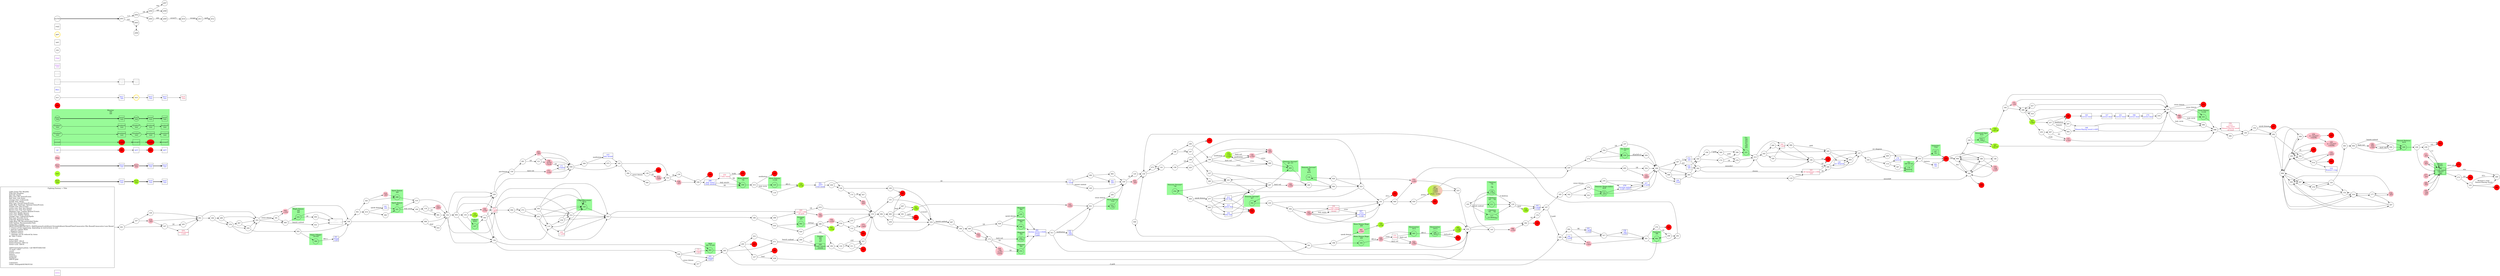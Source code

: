 digraph {
	// graph defaults
	rankdir=LR
	mclimit=50
	nodesep=.3 // changes horizontal separation of nodes
	ranksep=.4 // changes vertical separation of nodes
	node [height=.7
		width=.7
		shape=ellipse
		margin=0]
	edge[weight=5]
	stylesheet="../style.css"
	
	subgraph ShopMenu {
		node [fontcolor = "purple" shape = "rect" margin = 0.1]
		menu
	}

	// a box for a graph label
	// note that you can override the defaults set above
	title [label = "Fighting Fantasy --: Title\n\n \
		Light Green Fill: Benefits\l \
		Pink Fill: Penalties\l \
		Red Fill: Death\l \
		Blue Text: Key Items/Events\l \
		Red Text: Lost Items\l \
		Orange Text: Codewords\l \
		Purple Text: Shops\l \
		Blue Line: Forced Items/Events\l \
		Light Blue Text/Line: Optional Items/Events\l \
		Purple Line: Dice Events\l \
		Green Line: Stat Test Passed\l \
		Brown Line: Stat Test Failed\l \
		Magenta Line: Combat Related Events\l \
		Grey Text: Riddle Answer\l \
		Grey Line: Hidden Option\l \
		Orange Line: Codewords/Spells\l \
		Red Line: Possible Error\l \
		Gold Fill: Required Nodes\l \
		Light Blue Fill: Recommended Nodes\l \
		Gold Outline: Recommended Path\l \
		Green Box: Combat\l \
		SK/ST/LK/AT/AR/TM/CW/CL: Skill/Stamina/Luck/Attack Strength/Attack Round/Time/Consecutive Win Round/Consecutive Lose Round\l \
		?: Chance of this happening, depending on instructions in text\l \
		*: Special Combat Rules\l \
		-: Negative Status\l \
		+: Positive Status\l \
		^: Damage can be reduced by items\l \
		@: Take 2 items\l\l \
		Starts with:\l \
		Initial Skill: 1d6+6\l \
		Initial Stamina: 2d6+12\l \
		Initial Luck: 1d6+6\l\l \
		skill/stamina/luck potion: +all SK/ST/LK&1ILK\l \
		10 meal: +4ST\l \
		sword\l \
		leather armor\l \
		lantern\l \
		tinderbox\l \
		backpack\l \
		2d6+6 gold\l\l \
		Comments:\l \
		Order: item/gold/AT/SK/ST/LK\l \
		"
		shape = "box"
		margin = 0.1]
		
	subgraph Boost {
		node [style = "filled" color = "greenyellow"]
		boo1 [label = "\N\n text"]
		boo3 [label = "\N\n text"]
		029 [label = "\N\n +all LK"]
		103 [label = "\N\n +1LK"]
		133 [label = "\N\n +1ST\n +1LK"]
		144 [label = "\N\n +1LK"]
		230 [label = "\N\n +1LK"]
		267 [label = "\N\n +4ST"]
		285 [label = "\N\n +1SK\n +2LK"]
		287 [color = "greenyellow:pink" label = "\N\n +I1SK\n +2ILK\n +1EV?\n (!holy circle)"]
		301 [label = "\N\n +1LK"]
		318 [label = "\N\n +4ST"]
		321 [label = "\N\n +4ST"]
		397 [label = "\N\n +all ST"]
		bstt
	}

	subgraph Damage {
		node [style = "filled" color = "pink"]
		dam1 [label = "\N\n text"]
		dam3 [label = "\N\n text"]
		005 [label = "\N\n -4ST"]
		010 [label = "\N\n -2dST"]
		012 [label = "\N\n -1dST"]
		017 [label = "\N\n +2EV"]
		036 [label = "\N\n -6ST"]
		038 [label = "\N\n -2ST"]
		039 [label = "\N\n -1ST"]
		045 [label = "\N\n +1EV"]
		046 [label = "\N\n -2ST"]
		049 [label = "\N\n +2EV"]
		055 [label = "\N\n -3ST"]
		077 [label = "\N\n -2ST"]
		086 [label = "\N\n +1EV"]
		108 [label = "\N\n +1EV"]
		111 [label = "\N\n -4ST"]
		135 [label = "\N\n -2dST"]
		137 [label = "\N\n +1EV"]
		149 [label = "\N\n +1EV"]
		151 [label = "\N\n -1ST"]
		155 [label = "\N\n -2dST"]
		162 [label = "\N\n -2ST"]
		169 [label = "\N\n -0~1dx2ST?\n (1dxSK)"]
		188 [label = "\N\n -4ST\n +1EV"]
		200 [label = "\N\n +1EV"]
		208 [label = "\N\n -3x?ST\n (?xLK)"]
		210 [label = "\N\n -4ST"]
		216 [label = "\N\n -1SK\n +1EV"]
		219 [label = "\N\n -2ST"]
		225 [label = "\N\n +2EV"]
		256 [label = "\N\n -0~1dx2ST?\n (1dxSK)"]
		264 [label = "\N\n -6ST"]
		268 [label = "\N\n -2ST"]
		271 [label = "\N\n +1EV"]
		275 [label = "\N\n -1dST"]
		284 [label = "\N\n -5ST"]
		304 [label = "\N\n -?SK\n -?x2ST\n (?xLK)"]
		305 [label = "\N\n -1dST"]
		319 [label = "\N\n -3ST"]
		332 [label = "\N\n -2ST"]
		350 [label = "\N\n +1EV"]
		355 [label = "\N\n -1SK\n -3ST"]
		374 [label = "\N\n +2EV"]
		387 [label = "\N\n +1EV"]
		ddgg
	}
	
	subgraph Death {
		node [style = "filled" color = "red"]
		ddt
		ddt2
		monddt
		monddt2
		013
		022
		023
		030
		041
		043
		052
		054
		070
		089
		091
		099
		109
		120
		132
		138
		176
		192
		222
		224
		252
		258
		278
		325
		343
		360
		366
		384
		386
		395
		ddtt
	}

	subgraph Key_Item {
		node [fontcolor = "blue" shape = "rect"]
		key1 [label = "\N\n info" tooltip = "info text"]
		key2 [label = "\N\n text"]
		key3 [label = "\N\n text"]
		key4 [fontcolor = "crimson" label = "\N\n -text"]
		boo2 [class = "bst" label = "\N\n text"]
		boo4 [class = "bst" label = "\N\n text"]
		boo5 [class = "bst" label = "\N\n text"]
		dam2 [class = "ddg" label = "\N\n text"]
		dam4 [class = "ddg" label = "\N\n text"]
		dam5 [class = "ddg" label = "\N\n text"]
		opt
		opt2 [class = "bst"]
		opt3 [class = "bst"]
		009 [class = "ddg" fontcolor = "crimson" label = "\N\n -sword (-1SK)\n -all gold"]
		016 [class = "ddg" fontcolor = "crimson" label = "\N\n wraith-blood\n +1EV"]
		025 [label = "\N\n holy amulet"]
		027 [class = "bst" label = "\N\n -cross\n seal worm\n +1LK"]
		032 [class = "bst" label = "\N\n info\n +2ST" tooltip = "death-on-the-marsh"]
		034 [label = "\N\n info" tooltip = "tower & eye threats, Shagrat into tower, seek left balance, seek the pool"]
		042 [class = "bst" label = "\N\n Samatz\n +2ST"]
		044 [label = "\N\n info" tooltip = "pool of dunningham"]
		050 [fontcolor = "crimson" label = "\N\n -? holy water"]
		072 [class = "bst" fontcolor = "crimson" label = "\N\n -3 gold\n +4ST"]
		074 [label = "\N\n info" tooltip = "tower & eye threats, Crakanat into tower, seek right balance, seek the pool"]
		078 [label = "\N\n heroism potion\n (+2AT +2ST)"]
		082 [label = "\N\n fire"]
		102 [class = "bst" label = "\N\n 3 meal\n +1LK"]
		113 [label = "\N\n 1 meal"]
		128 [label = "\N\n orc disguise"]
		160 [label = "\N\n 2 gold"]
		164 [fontcolor = "crimson" label = "\N\n -? holy water\n mouth sealed\n (even)"]
		167 [label = "\N\n correct door"]
		170 [label = "\N\n lantern"]
		174 [class = "ddg" fontcolor = "crimson" label = "\N\n -talent\n +2EV"]
		189 [label = "\N\n cloak"]
		201 [label = "\N\n correct door"]
		202 [fontcolor = "crimson" label = "\N\n -1 gold"]
		213 [label = "\N\n red dial"]
		218 [label = "\N\n Branner's ring"]
		236 [class = "bst" label = "\N\n info\n +2ST" tooltip = "pyramid of bone"]
		239 [label = "\N\n blue dial"]
		241 [label = "\N\n info" tooltip = "cragrock peaks"]
		257 [label = "\N\n 12 gold"]
		261 [class = "bst" label = "\N\n 2 gold\n +1LK"]
		279 [label = "\N\n correct door"]
		286 [label = "\N\n -holy water?\n (!holy amulet)"]
		293 [label = "\N\n destiny potion (+4LK)\n sword\n 5 gold"]
		315 [label = "\N\n green dial"]
		320 [fontcolor = "crimson" label = "\N\n -? gold"]
		336 [fontcolor = "crimson" label = "\N\n -cross\n -holy water\n -Demon-Slaying sword\n -all meal"]
		341 [class = "ddg" label = "\N\n friend\n +2EV"]
		348 [label = "\N\n Demon-Slaying sword (+4AT)"]
		351 [class = "ddg" label = "\N\n -2ST?\n (!eat meal)"]
		365 [label = "\N\n correct door"]
		369 [class = "ddg" fontcolor = "crimson" label = "\N\n -all equipment (-1SK)\n -2ST"]
		371 [label = "\N\n +talent"]
		375 [fontcolor = "crimson" label = "\N\n -cross"]
		396 [label = "\N\n correct door"]
		kkyy
	}
	
	subgraph Key_Word {
		node [fontcolor = "grey" shape = "rect"]
		wrd1 [label = "\N\n text"]
		wrd2 [label = "\N\n text"]
		wrd3 [label = "\N\n text"]
		277 [label = "\N\n parchment: 150"]
		wrdd
	}
	
	subgraph Shop {
		node [fontcolor = "purple" shape = "rect"]
		shop1 [label = "\N\n text"]
		shpp
	}
	
	subgraph Combat {
		style = "filled" color = "palegreen"
		subgraph cluster_00 {
			label = "Monster\n 0/0\n 0/0"
			mon1 [label = "\N\n text"]
			mon2 [shape = "rect" class = "kky" label = "\N\n text"]
			mon3 [label = "\N\n text"]
			mon4 [shape = "rect" class = "kky" label = "\N\n text"]
			mon5 [shape = "rect" class = "kky" label = "\N\n text"]
			monboo1 [class = "bst" label = "\N\n text"]
			monboo2 [shape = "rect" class = "bst kky" label = "\N\n text"]
			monboo3 [class = "bst" label = "\N\n text"]
			monboo4 [shape = "rect" class = "bst kky" label = "\N\n text"]
			monboo5 [shape = "rect" class = "bst kky" label = "\N\n text"]
			mondam1 [class = "ddg" label = "\N\n text"]
			mondam2 [shape = "rect" class = "ddg kky" label = "\N\n text"]
			mondam3 [class = "ddg" label = "\N\n text"]
			mondam4 [shape = "rect" class = "ddg kky" label = "\N\n text"]
			mondam5 [shape = "rect" class = "ddg kky" label = "\N\n text"]
			monopt [shape = "rect" class = "bst kky"]
			monddt
			monopt2 [shape = "rect" class = "bst kky"]
			monddt2
			monopt3 [shape = "rect" class = "bst kky"]
		}

		subgraph cluster_01 {
			label = "Kremper\n 6/5"
			002
		}
		
		subgraph cluster_02 {
			label = "Magrand\n 6/6"
			048
		}
		
		subgraph cluster_03 {
			label = "Armoured Ogre\n 9/10"
			053 [label = "\N\n -1DG"]
		}
		
		subgraph cluster_04 {
			label = "Tentacles\n 9/8"
			062
		}
		
		subgraph cluster_05 {
			label = "Wolf\n 8/6 7/5 6/9"
			063
		}
		
		subgraph cluster_06 {
			label = "Abomination\n 6/13"
			065
		}
		
		subgraph cluster_07 {
			label = "Moon Demon Mage\n 6/9"
			104
		}
		
		subgraph cluster_08 {
			label = "Demonic Servent*\n 6/6\n 7/8\n 8/10"
			116
		}
		
		subgraph cluster_09 {
			label = "? Skeleton\n 7/6 ... 7/6"
			117 [label = "\N\n -1d skeleton"]
		}
		
		subgraph cluster_10 {
			label = "Moon Demons\n 11/24"
			123
		}
		
		subgraph cluster_11 {
			label = "Chaos Mercenary\n 8/10"
			145
		}
		
		subgraph cluster_12 {
			label = "? Skeleton\n 7/6\n ...\n 7/6"
			156 [label = "\N\n +1AT"]
		}
		
		subgraph cluster_13 {
			label = "Spirit Demon\n 8/8"
			161
		}
		
		subgraph cluster_14 {
			label = "Demonic Shape-shifter\n 9/10"
			171 [class = "ddg" label = "\N\n -2ST"]
		}
		
		subgraph cluster_15 {
			label = "Orc\n 6/6 5/5 4/7"
			179 [shape = "rect" class = "kky" label = "\N\n lantern"]
		}
		
		subgraph cluster_16 {
			label = "? Skeleton\n 7/6 ... 7/6"
			211
		}
		
		subgraph cluster_17 {
			label = "Moon Demon\n 7/10"
			221 [label = "\N\n -1AT"]
		}
		
		subgraph cluster_18 {
			label = "Orc\n 5/6\n 5/5\n 3/7\n 7/6\n 6/6\n 4/5"
			231
		}
		
		subgraph cluster_19 {
			label = "Blight Demon\n 9/4\n 8/6"
			232
		}
		
		subgraph cluster_20 {
			label = "Magrand\n 6/6"
			235
		}
		
		subgraph cluster_21 {
			label = "Magrand\n 5/6"
			243 [class = "ddg" label = "\N\n +1EV"]
		}
		
		subgraph cluster_22 {
			label = "Abomination\n 10/13"
			248 [label = "\N\n -?EST"]
		}
		
		subgraph cluster_23 {
			label = "Orc Driver\n 7/7"
			250
		}
		
		subgraph cluster_24 {
			label = "Demonic Servent*\n 7/6"
			254
		}
		
		subgraph cluster_25 {
			label = "Demonic Servent*\n 8/7 7/7"
			263
		}
		
		subgraph cluster_26 {
			label = "Spirit Demon\n 8/8"
			298
		}
		
		subgraph cluster_27 {
			label = "Tentacles*\n 7/10"
			307 [shape = "rect" class = "kky" label = "\N\n fire"]
		}
		
		subgraph cluster_28 {
			label = "Zombie\n 6/6\n 7/5\n 5/7"
			328 [shape = "rect" class = "kky" label = "\N\n -? holy water\n -?dEST"]
		}
		
		subgraph cluster_29 {
			label = "Horned Skeleton\n 8/14"
			329
		}
		
		subgraph cluster_30 {
			label = "Great Demon\n 11/18"
			331
		}
		
		subgraph cluster_31 {
			label = "Zombie\n 7/8 6/7"
			328 [shape = "rect" class = "kky" label = "\N\n -holy water\n -zombie"]
		}
		
		subgraph cluster_32 {
			label = "Calbert\n 8/10"
			337
		}
		
		subgraph cluster_33 {
			label = "Demonic Servent*\n 6/7"
			352
		}
		
		subgraph cluster_34 {
			label = "Moon Demon\n 7/6"
			359
		}
		
		subgraph cluster_35 {
			label = "Magrand\n 6/6"
			372
		}
		
		subgraph cluster_36 {
			label = "Moon Demon Mage\n 6/9"
			387
		}
		
		subgraph cluster_37 {
			label = "Angry Villager\n 5/5 6/5"
			390
		}
		
		subgraph cluster_38 {
			label = "Myurr\n 14/25"
			398 [shape = "rect" class = "kky" label = "\N\n -? holy water\n -?dEST?\n (SK)"]
		}
		
		cbtt
	}

	subgraph Optional {
		node [shape = "rect" class = "opt kky"]
		opt [class = "opt kky"]
		monopt [class = "opt kky"]
		opt2 [class = "opt kky"]
		monopt2 [class = "opt kky"]
		opt3 [class = "opt kky"]
		monopt3 [class = "opt kky"]
		optt
	}
	
	subgraph Path {
		node [class = "path" penwidth = 3 color = "gold"]
		txt2
		key2 [class = "path"]
		wrd2 [class = "path"]
		key3
		wrd3
		boo3 [class = "path"]
		boo4 [class = "path bst"]
		boo5
		dam3 [class = "path"]
		dam4 [class = "path ddg"]
		dam5
		monboo3 [class = "path bst"]
		monboo4 [class = "path bst kky"]
		monboo5
		mondam3 [class = "path ddg"]
		mondam4 [class = "path ddg kky"]
		mondam5
		mon3 [class = "path"]
		mon4 [class = "path kky"]
		ddt2 [class = "path"]
		opt3 [class = "path opt kky"]
		monddt2 [class = "path"]
		monopt3 [class = "path opt kky"]
		pptt
	}
	
	subgraph Required {
		node [shape = "rect" class = "req kky"]
		key3 [class = "req kky"]
		wrd3 [class = "req kky"]
		boo5 [class = "req kky"]
		dam5 [class = "req kky"]
		monboo5 [class = "req kky"]
		mondam5 [class = "req kky"]
		mon5 [class = "req kky"]
		400 [fontcolor = "black" shape = "octagon"]
	}
	
	subgraph Required2 {
		node [shape = "rect" class = "req2 kky"]
		req2 [class = "req2 kky"]
	}
	
	mon1 -> mon2 -> mon3 -> mon4 -> mon5 [penwidth = 3]
	boo1 -> boo2 -> boo3 -> boo4 -> boo5 [penwidth = 3]
	dam1 -> dam2 -> dam3 -> dam4 -> dam5 [penwidth = 3]
	txt1 -> key1 -> txt2 -> key2 -> key3 -> key4
	wrd1 -> wrd2 -> wrd3
	opt -> ddt -> opt2 -> ddt2 -> opt3
	monboo1 -> monboo2 -> monboo3 -> monboo4 -> monboo5
	mondam1 -> mondam2 -> mondam3 -> mondam4 -> mondam5
	monopt -> monddt -> monopt2 -> monddt2 -> monopt3

	myTitle -> z001 [penwidth = 3]
	z001 -> z002 [class = "dice" label = "1-3"]
	z001 -> z003 [class = "dice" label = "4-6"]
	z002 -> z004 [class = "pass" label = "LK"]
	z002 -> z005 [class = "fail"]
	z003 -> z006 [dir = "both"]
	z004 -> z007 [class = "req" label = "req"]
	z004 -> z008 [class = "opt" label = "-opt"]
	z005 -> z009 [class = "info" label = "info"]
	z009 -> z010 [class = "err" label = "error(?)"]
	z010 -> z011 [class = "cbt" label = "escape"]
	z011 -> z012 [class = "skl" label = "spell"]
	{
		rank = same
		z003
		z006
	}

	title -> 001
	001 -> 327
	001 -> 107
	002 -> 388 [class = "cbt" label = "EST&le;2"]
	003 -> 277
	004 -> 134
	004 -> 249
	004 -> 072
	004 -> 136
	005 -> 058
	005 -> 208
	006 -> 188 [class = "skl" label = "dark veil"]
	006 -> 329
	007 -> 137 [class = "pass" label = "EV"]
	007 -> 386 [class = "fail"]
	008 -> 217 [class = "skl" label = "sense demon"]
	008 -> 042
	008 -> 174
	009 -> 019 [class = "pass" label = "LK"]
	009 -> 162 [class = "fail"]
	010 -> 142
	011 -> 032 [class = "skl" label = "meditation"]
	011 -> 021
	011 -> 391
	012 -> 312
	013
	014 -> 135
	014 -> 218
	014 -> 343
	015 -> 180
	015 -> 009
	016 -> 051
	017 -> 381
	018 -> 245
	018 -> 288
	019 -> 153
	020 -> 388
	021 -> 206 [class = "skl" label = "sense demon"]
	021 -> 221
	022
	023
	024 -> 143
	024 -> 362
	025 -> 105
	026 -> 374
	026 -> 323
	027 -> 191
	028 -> 235 [class = "skl" label = "speak demon"]
	028 -> 048
	029 -> 184
	030
	031 -> 277
	032 -> 021
	032 -> 391
	033 -> 142
	034 -> 302
	034 -> 183
	035 -> 002
	035 -> 020
	036 -> 300
	036 -> 177
	037 -> 245
	037 -> 288
	038 -> 338
	039 -> 173
	040 -> 130
	041
	042 -> 265
	043
	044 -> 339
	045 -> 148
	046 -> 331
	046 -> 222 [class = "skl" label = "sense demon"]
	046 -> 096 [class = "skl" label = "holy circle"]
	047 -> 379
	047 -> 068
	047 -> 300
	048 -> 293
	049 -> 024
	050 -> 359 [class = "pass" label = "SK"]
	050 -> 070 [class = "fail" label = "3xSK"]
	051 -> 166
	051 -> 353
	052
	053 -> 029
	053 -> 397
	054
	055 -> 130
	056 -> 188 [class = "skl" label = "dark veil"]
	056 -> 006 [class = "skl" label = "banish undead"]
	056 -> 329
	057 -> 153
	058 -> 306
	058 -> 105
	059 -> 287 [class = "pass" label = "points"]
	059 -> 052 [class = "fail"]
	060 -> 013
	060 -> 361
	060 -> 097 [class = "skl" label = "heal"]
	061 -> 214
	061 -> 345
	062 -> 040
	063 -> 265
	064 -> 348
	065 -> 248 [class = "cbt" label = "AR>2"]
	066 -> 358
	066 -> 344
	066 -> 380
	067 -> 244
	067 -> 353
	068 -> 300
	068 -> 199
	068 -> 316
	068 -> 047
	069 -> 059
	069 -> 374
	070
	071 -> 204 [class = "skl" label = "banish undead"]
	071 -> 328
	072 -> 094
	072 -> 115
	072 -> 314
	072 -> 145
	073 -> 186
	073 -> 141
	074 -> 302
	074 -> 183
	075 -> 105
	076 -> 112
	076 -> 215
	077 -> 398
	078 -> 257
	078 -> 240
	079 -> 245
	080 -> 263
	081 -> 142
	082 -> 224
	083 -> 339
	084 -> 209 [class = "pass" label = "gold"]
	084 -> 106 [class = "fail"]
	085 -> 031 [class = "skl" label = "banish undead"]
	085 -> 232
	086 -> 362
	087 -> 196
	088 -> 189
	088 -> 347
	088 -> 283
	089
	090 -> 312
	091
	092 -> 261 [class = "pass" label = "SK"]
	092 -> 017 [class = "fail"]
	093 -> 213
	093 -> 239
	093 -> 315
	093 -> 272
	094 -> 373 [class = "pass" label = "LK"]
	094 -> 251 [class = "fail"]
	095 -> 324 [class = "pass" label = "LK"]
	095 -> 155 [class = "fail"]
	096 -> 098
	097 -> 321
	098 -> 336
	098 -> 266
	099
	100 -> 395
	100 -> 335
	101 -> 254
	101 -> 272
	102 -> 187
	103 -> 303
	104 -> 268 [class = "cbt" label = "AR>2"]
	105 -> 312
	105 -> 394
	106 -> 290 [class = "pass" label = "LK"]
	106 -> 138 [class = "fail" label = "x2"]
	107 -> 219
	107 -> 126
	108 -> 280
	109
	110 -> 230
	111 -> 398
	112 -> 275 [class = "pass" label = "LK"]
	112 -> 043 [class = "fail"]
	113 -> 165 [class = "skl" label = "banish undead"]
	113 -> 282
	113 -> 044
	114 -> 170
	114 -> 367
	115 -> 202
	115 -> 234
	116 -> 026
	117 -> 129
	118 -> 081 [class = "pass" label = "LK"]
	118 -> 010 [class = "fail"]
	119 -> 369 [class = "dice" label = "chosen"]
	119 -> 344 [class = "dice" label = "missedx6"]
	120 -> 199 [class = "pass" label = "LK"]
	121 -> 058
	121 -> 208
	122 -> 311 [class = "pass" label = "LK"]
	122 -> 357 [class = "fail" label = "-1ST"]
	123 -> 230 [class = "cbt" label = "AR>3"]
	124 -> 363
	124 -> 152
	124 -> 047
	124 -> 379
	125 -> 130
	126 -> 051
	127 -> 228 [class = "skl" label = "heal"]
	127 -> 366
	128 -> 203
	128 -> 157
	129 -> 318 [class = "skl" label = "heal"]
	129 -> 102
	130 -> 141
	130 -> 073
	131 -> 395
	131 -> 335
	132
	133 -> 149 [class = "skl" label = "dark veil"]
	133 -> 332
	133 -> 080 [class = "opt" label = "cross"]
	134 -> 337
	134 -> 200
	134 -> 103
	135 -> 199
	136 -> 008
	136 -> 063
	137 -> 098
	138
	139 -> 012 [class = "pass" label = "LK"]
	139 -> 192 [class = "fail"]
	140 -> 175
	140 -> 100
	141 -> 158
	141 -> 073
	142 -> 004
	142 -> 249
	142 -> 072
	142 -> 136
	143 -> 156
	143 -> 086
	144 -> 024
	145 -> 015
	146 -> 344
	146 -> 066
	147 -> 240
	148 -> 368
	148 -> 061
	149 -> 133 [class = "skl" label = "meditation"]
	149 -> 332
	149 -> 080 [class = "opt" label = "cross"]
	150 -> 271 [class = "skl" label = "dark veil"]
	150 -> 281
	151 -> 245
	151 -> 288
	152 -> 068
	152 -> 316
	153 -> 382
	153 -> 335
	153 -> 131
	154 -> 041 [class = "skl" label = "speak demon"]
	154 -> 292
	155 -> 240
	156 -> 193
	156 -> 129 [class = "cbt" label = "0 skeleton"]
	157 -> 170 [class = "req" label = "orc disguise"]
	157 -> 334
	158 -> 168 [class = "pass" label = "LK"]
	158 -> 220 [class = "fail"]
	159 -> 338
	160 -> 317
	161 -> 190 [class = "skl" label = "holy circle"]
	161 -> 310
	162 -> 153
	163 -> 400 [class = "req" label = "Branner's ring/\n Demon-Slaying sword"]
	163 -> 400 [class = "pass" label = "ST-1"]
	163 -> 384 [class = "fail"]
	164 -> 191
	164 -> 305
	164 -> 027 [class = "opt" label = "cross"]
	165 -> 339
	166 -> 378
	166 -> 289
//	167 -> 389
//	167 -> 333
//	167 -> 026
//	167 -> 330
	167 -> 201
//	167 -> 158
	168 -> 323
	168 -> 385
	169 -> 199
	170 -> 253
	171 -> 078
	171 -> 257
	172 -> 276 [class = "pass" label = "LK"]
	172 -> 296 [class = "fail"]
	173 -> 243 [class = "skl" label = "dark veil"]
	173 -> 372 [class = "pass" label = "LK"]
	173 -> 304 [class = "fail"]
	174 -> 063
	175 -> 057 [class = "pass" label = "LK"]
	175 -> 264 [class = "fail"]
	176
	177 -> 316
	177 -> 036
	177 -> 247
	178 -> 187
	179 -> 253
	180 -> 035
	180 -> 399
	181 -> 085
	181 -> 045
	182 -> 357
	182 -> 122
	183 -> 172
	183 -> 194
	183 -> 231
	184 -> 288
	184 -> 151
	184 -> 245
	185 -> 270 [class = "skl" label = "sense demon"]
	185 -> 342
	186 -> 197 [class = "pass" label = "LK"]
	186 -> 246 [class = "fail"]
	187 -> 389 [class = "opt" label = "2 gold"]
	187 -> 185
	188 -> 006
	188 -> 329
	189 -> 283
	190 -> 118
	190 -> 081
	191 -> 252 [class = "pass" label = "EV-1"]
	191 -> 069 [class = "fail"]
	192
	193 -> 117 [class = "skl" label = "banish undead"]
	193 -> 211
	194 -> 340 [class = "req" label = "-? gold"]
	195 -> 154
	195 -> 292
	196 -> 173
	196 -> 349
	197 -> 176
	197 -> 227
	198 -> 387 [class = "skl" label = "speak demon"]
	198 -> 104
	199 -> 392
	199 -> 308
	199 -> 068
	200 -> 249
	200 -> 072
	200 -> 136
//	201 -> 116
//	201 -> 385
//	201 -> 223
	201 -> 396
//	201 -> 179
//	201 -> 187
	202 -> 015
	202 -> 314
	202 -> 145
	203 -> 128
	203 -> 157
	204 -> 328 [class = "dice" label = "1-2"]
	204 -> 182 [class = "dice" label = "3-6"]
	205 -> 051
	206 -> 339
	207 -> 108 [class = "skl" label = "dark veil"]
	207 -> 263
	208 -> 371 [class = "pass" label = "LK"]
	208 -> 058
	209 -> 203
	209 -> 128
	209 -> 157
	210 -> 398
	211 -> 129
	212 -> 110 [class = "skl" label = "holy circle"]
	212 -> 325 [class = "skl" label = "meditation"]
	212 -> 123
	213 -> 030
	213 -> 272
	214 -> 241 [class = "skl" label = "speak demon"]
	214 -> 383
	215 -> 153
	216 -> 344
	216 -> 066
	217 -> 042
	218 -> 199
	219 -> 051
	219 -> 327
	220 -> 346
	221 -> 339
	222
	223 -> 024
	224 -> 344 [class = "req" label = "fire"]
	224 -> 380 [class = "req" label = "fire"]
	224 -> 066 [class = "req" label = "fire"]
	225 -> 021
	226 -> 023
	226 -> 398
	226 -> 238
	227 -> 207
	227 -> 101
	228 -> 024
	229 -> 274
	229 -> 095
	230 -> 351
	231 -> 313
	232 -> 003 [class = "pass" label = "LK"]
	232 -> 277
	233 -> 356
	233 -> 191
	234 -> 314
	234 -> 145
	234 -> 015
	235 -> 293
	236 -> 381
	237 -> 064 [class = "req" label = "Samatz"]
	237 -> 386
	237 -> 297 [class = "skl" label = "meditation"]
	238 -> 398 [class = "dice" label = "1-3"]
	238 -> 023 [class = "dice" label = "4-6"]
	239 -> 030
	239 -> 272
	240 -> 189
	240 -> 347
	240 -> 088
	240 -> 283
	241 -> 161
	242 -> 209
	242 -> 326
	242 -> 260
	243 -> 293
	244 -> 353
	244 -> 262
	245 -> 046
	245 -> 331
	245 -> 222 [class = "skl" label = "sense demon"]
	245 -> 096 [class = "skl" label = "holy circle"]
	246 -> 346
	247 -> 300
	247 -> 316
	248 -> 054 [class = "cbt" label = "EAT&ge;AT+5"]
	248 -> 285
	249 -> 150 [class = "pwd" label = "parchment"]
	249 -> 058
	250 -> 294
	250 -> 294 [class = "cbt" label = "AT&ge;EAT+5"]
	251 -> 015
	251 -> 115
	251 -> 314
	251 -> 145
	252
	253 -> 307
	253 -> 082 [class = "opt" label = "lantern"]
	253 -> 224
	254 -> 309
	255 -> 137 [class = "opt" label = "cloak"]
	255 -> 007
	256 -> 109
	256 -> 169
	257 -> 078
	257 -> 240
	258
	259 -> 395
	259 -> 335
	260 -> 320
	260 -> 106
	261 -> 317
	262 -> 148
	262 -> 390
	263 -> 280
	264 -> 153
	265 -> 389 [class = "opt" label = "-2 gold"]
	265 -> 295
	265 -> 071
	266 -> 195
	267 -> 255
	267 -> 386
	267 -> 237
	268 -> 375 [class = "opt" label = "cross"]
	268 -> 065
	268 -> 049 [class = "skl" label = "dark veil"]
	269 -> 253
	270 -> 078
	270 -> 257
	271 -> 371
	271 -> 058
	272 -> 364
	272 -> 207
	273 -> 089 [class = "pass" label = "EV"]
	273 -> 163 [class = "fail"]
	274 -> 250
	274 -> 354
	274 -> 240
	275 -> 153
	276 -> 313
	277 -> 148
	278
//	279 -> 242
	279 -> 079
//	279 -> 018
//	279 -> 037
//	279 -> 056
//	279 -> 327
	280 -> 364
	280 -> 101
	281 -> 121 [class = "pass" label = "LK"]
	281 -> 005 [class = "fail"]
	282 -> 044
	282 -> 083
	283 -> 119
	283 -> 302
	283 -> 183
	284 -> 398
	285 -> 024
	286 -> 359 [class = "req" label = "holy amulet"]
	286 -> 359 [class = "pass" label = "SK"]
	286 -> 050 [class = "fail"]
	287 -> 223
	287 -> 229
	288 -> 267
	288 -> 018
	288 -> 037
	289 -> 353
	289 -> 378
	290 -> 203
	290 -> 128
	290 -> 157
	291 -> 130
	292 -> 392
	292 -> 308
	292 -> 068
	293 -> 011
	294 -> 240
	295 -> 333
	295 -> 091
	295 -> 127
	296 -> 231
	297 -> 348
	298 -> 310
	299 -> 062
	299 -> 291
	300 -> 247
	300 -> 047
	301 -> 076
	302 -> 369 [class = "dice" label = "chosen"]
	302 -> 313 [class = "dice" label = "missedx3"]
	303 -> 249
	303 -> 072
	303 -> 136
	304 -> 372 [class = "pass" label = "LK"]
	305 -> 027
	305 -> 164 [class = "opt" label = "holy water"]
	305 -> 191
	306 -> 025 [class = "skl" label = "meditation"]
	306 -> 075
	307 -> 224
	308 -> 256
	308 -> 199
	309 -> 377 [class = "skl" label = "speak demon"]
	309 -> 093
	310 -> 142
	311 -> 357
	311 -> 022
	312 -> 159 [class = "pass" label = "LK"]
	312 -> 038 [class = "fail"]
	313 -> 242
	313 -> 320
	313 -> 106
	314 -> 015
	314 -> 115
	314 -> 145
	315 -> 030
	315 -> 272
	316 -> 177
	316 -> 152
	316 -> 068
	317 -> 236
	317 -> 381
	318 -> 102
	319 -> 298
	320 -> 084
	321 -> 335 [class = "opt" label = "+sword"]
	321 -> 225
	322 -> 171
	323 -> 352
	323 -> 191
	324 -> 240
	325
	326 -> 320
	326 -> 106
	327 -> 205 [class = "pass" label = "LK"]
	327 -> 016 [class = "fail"]
	328 -> 182
	329 -> 226
	330 -> 113 [class = "pass" label = "LK"]
	330 -> 140 [class = "fail"]
	331 -> 098
	332 -> 263
	333 -> 071
	334 -> 114
	334 -> 179
	334 -> 269
	335 -> 087 [class = "skl" label = "banish undead"]
	335 -> 196
	336 -> 195
	337 -> 303
	338 -> 286
	338 -> 258
	339 -> 125 [class = "pass" label = "LK"]
	339 -> 055 [class = "fail"]
	340 -> 276 [class = "pass" label = "gold"]
	340 -> 296 [class = "fail"]
	341 -> 148
	342 -> 376
	342 -> 322
	343
	344 -> 099
	344 -> 380
	344 -> 066
	345 -> 319
	345 -> 298
	346 -> 149 [class = "skl" label = "dark veil"]
	346 -> 133 [class = "skl" label = "meditation"]
	346 -> 332
	346 -> 080 [class = "opt" label = "cross"]
	347 -> 074 [class = "dice" label = "1-3"]
	347 -> 034 [class = "dice" label = "4-6"]
	348 -> 098
	348 -> 245
	349 -> 173
	349 -> 028 [class = "pass" label = "LK"]
	349 -> 039 [class = "fail"]
	350 -> 076
	351 -> 140
	351 -> 330
	352 -> 233
	353 -> 085
	353 -> 181 [class = "skl" label = "sense demon"]
	353 -> 045
	354 -> 147 [class = "pass" label = "LK"]
	354 -> 250 [class = "fail"]
	355 -> 398
	356 -> 305
	356 -> 027
	356 -> 164
	357 -> 153
	358 -> 053
	358 -> 029
	358 -> 397
	359 -> 212
	360
	361 -> 013 [class = "pass" label = "1dEV"]
	361 -> 321 [class = "fail"]
	362 -> 178 [class = "pass" label = "LK"]
	362 -> 132 [class = "fail"]
	363 -> 056
	363 -> 068
	364 -> 323
	364 -> 116
//	365 -> 050
//	365 -> 015
//	365 -> 196
//	365 -> 039
//	365 -> 011
	365 -> 167
	366
	367 -> 179
	368 -> 033 [class = "skl" label = "heal"]
	368 -> 142
	369 -> 290 [class = "pass" label = "LK"]
	369 -> 138 [class = "fail" label = "x2"]
	370 -> 299 [class = "pass" label = "LK"]
	370 -> 360 [class = "fail"]
	371 -> 058
	372 -> 293
	373 -> 393
	373 -> 251
	374 -> 223
	374 -> 229
	375 -> 049 [class = "skl" label = "dark veil"]
	375 -> 065
	376 -> 171
	377 -> 213
	377 -> 239
	377 -> 315
	377 -> 272
	378 -> 244
	378 -> 067
	378 -> 353
	379 -> 047
	379 -> 124
	379 -> 152
	380 -> 146
	380 -> 216
	380 -> 344
	380 -> 066
	381 -> 291
	381 -> 062
	381 -> 370
	382 -> 060
	382 -> 259
	383 -> 161
	384
	385 -> 101
	385 -> 207
	386 -> 365
//	386 -> 166
//	386 -> 341
//	386 -> 118
//	386 -> 058
//	386 -> 312
	387 -> 144
	388 -> 301
	388 -> 350
	389 -> 017
	389 -> 092
	389 -> 160
	390 -> 341 [class = "cbt" label = "AR>1"]
	391 -> 198
	391 -> 024
	392 -> 014
	392 -> 120
	392 -> 199
	393 -> 015
	393 -> 115
	393 -> 314
	393 -> 145
	394 -> 090 [class = "skl" label = "sense demon"]
	394 -> 139
	395
//	396 -> 193
//	396 -> 211
	396 -> 279
//	396 -> 342
//	396 -> 229
//	396 -> 302
	397 -> 245
	398 -> 278 [class = "skl" label = "dark veil"]
	398 -> 400 [class = "cbt" label = "win"]
	398 -> 111
	398 -> 284
	398 -> 077
	398 -> 355
	398 -> 210
	398 -> 273
	399 -> 009
	400

/*
	001 [fontsize=25]
	002 [fontsize=25]
	003 [fontsize=25]
	004 [fontsize=25]
	005 [fontsize=25]
	006 [fontsize=25]
	007 [fontsize=25]
	008 [fontsize=25]
	009 [fontsize=25]
	010 [fontsize=25]
	011 [fontsize=25]
	012 [fontsize=25]
	013 [fontsize=25]
	014 [fontsize=25]
	015 [fontsize=25]
	016 [fontsize=25]
	017 [fontsize=25]
	018 [fontsize=25]
	019 [fontsize=25]
	020 [fontsize=25]
	021 [fontsize=25]
	022 [fontsize=25]
	023 [fontsize=25]
	024 [fontsize=25]
	025 [fontsize=25]
	026 [fontsize=25]
	027 [fontsize=25]
	028 [fontsize=25]
	029 [fontsize=25]
	030 [fontsize=25]
	031 [fontsize=25]
	032 [fontsize=25]
	033 [fontsize=25]
	034 [fontsize=25]
	035 [fontsize=25]
	036 [fontsize=25]
	037 [fontsize=25]
	038 [fontsize=25]
	039 [fontsize=25]
	040 [fontsize=25]
	041 [fontsize=25]
	042 [fontsize=25]
	043 [fontsize=25]
	044 [fontsize=25]
	045 [fontsize=25]
	046 [fontsize=25]
	047 [fontsize=25]
	048 [fontsize=25]
	049 [fontsize=25]
	050 [fontsize=25]
	051 [fontsize=25]
	052 [fontsize=25]
	053 [fontsize=25]
	054 [fontsize=25]
	055 [fontsize=25]
	056 [fontsize=25]
	057 [fontsize=25]
	058 [fontsize=25]
	059 [fontsize=25]
	060 [fontsize=25]
	061 [fontsize=25]
	062 [fontsize=25]
	063 [fontsize=25]
	064 [fontsize=25]
	065 [fontsize=25]
	066 [fontsize=25]
	067 [fontsize=25]
	068 [fontsize=25]
	069 [fontsize=25]
	070 [fontsize=25]
	071 [fontsize=25]
	072 [fontsize=25]
	073 [fontsize=25]
	074 [fontsize=25]
	075 [fontsize=25]
	076 [fontsize=25]
	077 [fontsize=25]
	078 [fontsize=25]
	079 [fontsize=25]
	080 [fontsize=25]
	081 [fontsize=25]
	082 [fontsize=25]
	083 [fontsize=25]
	084 [fontsize=25]
	085 [fontsize=25]
	086 [fontsize=25]
	087 [fontsize=25]
	088 [fontsize=25]
	089 [fontsize=25]
	090 [fontsize=25]
	091 [fontsize=25]
	092 [fontsize=25]
	093 [fontsize=25]
	094 [fontsize=25]
	095 [fontsize=25]
	096 [fontsize=25]
	097 [fontsize=25]
	098 [fontsize=25]
	099 [fontsize=25]
	100 [fontsize=25]
	101 [fontsize=25]
	102 [fontsize=25]
	103 [fontsize=25]
	104 [fontsize=25]
	105 [fontsize=25]
	106 [fontsize=25]
	107 [fontsize=25]
	108 [fontsize=25]
	109 [fontsize=25]
	110 [fontsize=25]
	111 [fontsize=25]
	112 [fontsize=25]
	113 [fontsize=25]
	114 [fontsize=25]
	115 [fontsize=25]
	116 [fontsize=25]
	117 [fontsize=25]
	118 [fontsize=25]
	119 [fontsize=25]
	120 [fontsize=25]
	121 [fontsize=25]
	122 [fontsize=25]
	123 [fontsize=25]
	124 [fontsize=25]
	125 [fontsize=25]
	126 [fontsize=25]
	127 [fontsize=25]
	128 [fontsize=25]
	129 [fontsize=25]
	130 [fontsize=25]
	131 [fontsize=25]
	132 [fontsize=25]
	133 [fontsize=25]
	134 [fontsize=25]
	135 [fontsize=25]
	136 [fontsize=25]
	137 [fontsize=25]
	138 [fontsize=25]
	139 [fontsize=25]
	140 [fontsize=25]
	141 [fontsize=25]
	142 [fontsize=25]
	143 [fontsize=25]
	144 [fontsize=25]
	145 [fontsize=25]
	146 [fontsize=25]
	147 [fontsize=25]
	148 [fontsize=25]
	149 [fontsize=25]
	150 [fontsize=25]
	151 [fontsize=25]
	152 [fontsize=25]
	153 [fontsize=25]
	154 [fontsize=25]
	155 [fontsize=25]
	156 [fontsize=25]
	157 [fontsize=25]
	158 [fontsize=25]
	159 [fontsize=25]
	160 [fontsize=25]
	161 [fontsize=25]
	162 [fontsize=25]
	163 [fontsize=25]
	164 [fontsize=25]
	165 [fontsize=25]
	166 [fontsize=25]
	167 [fontsize=25]
	168 [fontsize=25]
	169 [fontsize=25]
	170 [fontsize=25]
	171 [fontsize=25]
	172 [fontsize=25]
	173 [fontsize=25]
	174 [fontsize=25]
	175 [fontsize=25]
	176 [fontsize=25]
	177 [fontsize=25]
	178 [fontsize=25]
	179 [fontsize=25]
	180 [fontsize=25]
	181 [fontsize=25]
	182 [fontsize=25]
	183 [fontsize=25]
	184 [fontsize=25]
	185 [fontsize=25]
	186 [fontsize=25]
	187 [fontsize=25]
	188 [fontsize=25]
	189 [fontsize=25]
	190 [fontsize=25]
	191 [fontsize=25]
	192 [fontsize=25]
	193 [fontsize=25]
	194 [fontsize=25]
	195 [fontsize=25]
	196 [fontsize=25]
	197 [fontsize=25]
	198 [fontsize=25]
	199 [fontsize=25]
	200 [fontsize=25]
	201 [fontsize=25]
	202 [fontsize=25]
	203 [fontsize=25]
	204 [fontsize=25]
	205 [fontsize=25]
	206 [fontsize=25]
	207 [fontsize=25]
	208 [fontsize=25]
	209 [fontsize=25]
	210 [fontsize=25]
	211 [fontsize=25]
	212 [fontsize=25]
	213 [fontsize=25]
	214 [fontsize=25]
	215 [fontsize=25]
	216 [fontsize=25]
	217 [fontsize=25]
	218 [fontsize=25]
	219 [fontsize=25]
	220 [fontsize=25]
	221 [fontsize=25]
	222 [fontsize=25]
	223 [fontsize=25]
	224 [fontsize=25]
	225 [fontsize=25]
	226 [fontsize=25]
	227 [fontsize=25]
	228 [fontsize=25]
	229 [fontsize=25]
	230 [fontsize=25]
	231 [fontsize=25]
	232 [fontsize=25]
	233 [fontsize=25]
	234 [fontsize=25]
	235 [fontsize=25]
	236 [fontsize=25]
	237 [fontsize=25]
	238 [fontsize=25]
	239 [fontsize=25]
	240 [fontsize=25]
	241 [fontsize=25]
	242 [fontsize=25]
	243 [fontsize=25]
	244 [fontsize=25]
	245 [fontsize=25]
	246 [fontsize=25]
	247 [fontsize=25]
	248 [fontsize=25]
	249 [fontsize=25]
	250 [fontsize=25]
	251 [fontsize=25]
	252 [fontsize=25]
	253 [fontsize=25]
	254 [fontsize=25]
	255 [fontsize=25]
	256 [fontsize=25]
	257 [fontsize=25]
	258 [fontsize=25]
	259 [fontsize=25]
	260 [fontsize=25]
	261 [fontsize=25]
	262 [fontsize=25]
	263 [fontsize=25]
	264 [fontsize=25]
	265 [fontsize=25]
	266 [fontsize=25]
	267 [fontsize=25]
	268 [fontsize=25]
	269 [fontsize=25]
	270 [fontsize=25]
	271 [fontsize=25]
	272 [fontsize=25]
	273 [fontsize=25]
	274 [fontsize=25]
	275 [fontsize=25]
	276 [fontsize=25]
	277 [fontsize=25]
	278 [fontsize=25]
	279 [fontsize=25]
	280 [fontsize=25]
	281 [fontsize=25]
	282 [fontsize=25]
	283 [fontsize=25]
	284 [fontsize=25]
	285 [fontsize=25]
	286 [fontsize=25]
	287 [fontsize=25]
	288 [fontsize=25]
	289 [fontsize=25]
	290 [fontsize=25]
	291 [fontsize=25]
	292 [fontsize=25]
	293 [fontsize=25]
	294 [fontsize=25]
	295 [fontsize=25]
	296 [fontsize=25]
	297 [fontsize=25]
	298 [fontsize=25]
	299 [fontsize=25]
	300 [fontsize=25]
	301 [fontsize=25]
	302 [fontsize=25]
	303 [fontsize=25]
	304 [fontsize=25]
	305 [fontsize=25]
	306 [fontsize=25]
	307 [fontsize=25]
	308 [fontsize=25]
	309 [fontsize=25]
	310 [fontsize=25]
	311 [fontsize=25]
	312 [fontsize=25]
	313 [fontsize=25]
	314 [fontsize=25]
	315 [fontsize=25]
	316 [fontsize=25]
	317 [fontsize=25]
	318 [fontsize=25]
	319 [fontsize=25]
	320 [fontsize=25]
	321 [fontsize=25]
	322 [fontsize=25]
	323 [fontsize=25]
	324 [fontsize=25]
	325 [fontsize=25]
	326 [fontsize=25]
	327 [fontsize=25]
	328 [fontsize=25]
	329 [fontsize=25]
	330 [fontsize=25]
	331 [fontsize=25]
	332 [fontsize=25]
	333 [fontsize=25]
	334 [fontsize=25]
	335 [fontsize=25]
	336 [fontsize=25]
	337 [fontsize=25]
	338 [fontsize=25]
	339 [fontsize=25]
	340 [fontsize=25]
	341 [fontsize=25]
	342 [fontsize=25]
	343 [fontsize=25]
	344 [fontsize=25]
	345 [fontsize=25]
	346 [fontsize=25]
	347 [fontsize=25]
	348 [fontsize=25]
	349 [fontsize=25]
	350 [fontsize=25]
	351 [fontsize=25]
	352 [fontsize=25]
	353 [fontsize=25]
	354 [fontsize=25]
	355 [fontsize=25]
	356 [fontsize=25]
	357 [fontsize=25]
	358 [fontsize=25]
	359 [fontsize=25]
	360 [fontsize=25]
	361 [fontsize=25]
	362 [fontsize=25]
	363 [fontsize=25]
	364 [fontsize=25]
	365 [fontsize=25]
	366 [fontsize=25]
	367 [fontsize=25]
	368 [fontsize=25]
	369 [fontsize=25]
	370 [fontsize=25]
	371 [fontsize=25]
	372 [fontsize=25]
	373 [fontsize=25]
	374 [fontsize=25]
	375 [fontsize=25]
	376 [fontsize=25]
	377 [fontsize=25]
	378 [fontsize=25]
	379 [fontsize=25]
	380 [fontsize=25]
	381 [fontsize=25]
	382 [fontsize=25]
	383 [fontsize=25]
	384 [fontsize=25]
	385 [fontsize=25]
	386 [fontsize=25]
	387 [fontsize=25]
	388 [fontsize=25]
	389 [fontsize=25]
	390 [fontsize=25]
	391 [fontsize=25]
	392 [fontsize=25]
	393 [fontsize=25]
	394 [fontsize=25]
	395 [fontsize=25]
	396 [fontsize=25]
	397 [fontsize=25]
	398 [fontsize=25]
	399 [fontsize=25]
	400 [fontsize=25]
*/
}
